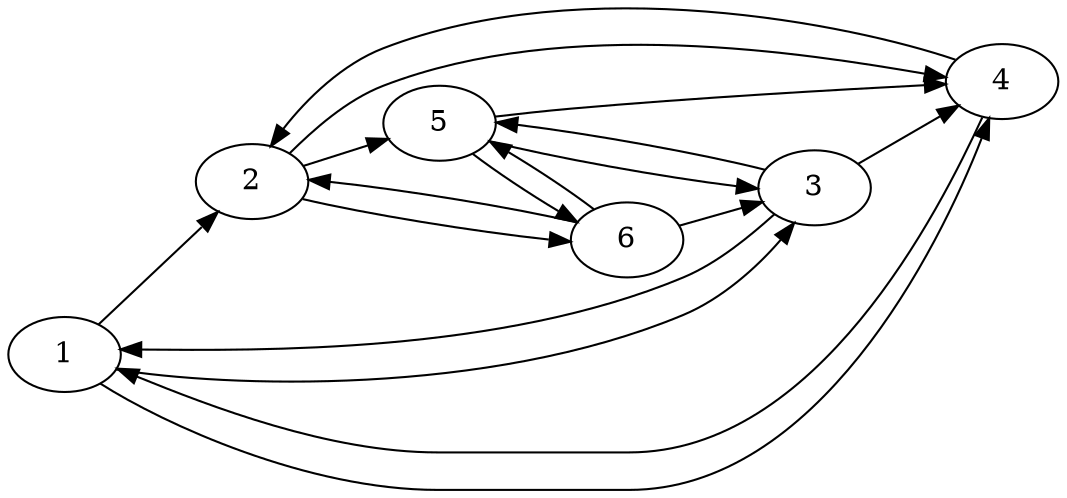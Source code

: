 digraph SimpleGraph {
    rankdir=LR; // Left to Right
    //  rankdir=TB; // Top to Bottom (default)

    1 -> {2 3 4}
    2 -> {4 5 6}
    3 -> {1 4 5}
    4 -> {1 2}
    5 -> {3 4 6}
    6 -> {2 3 5}
}
